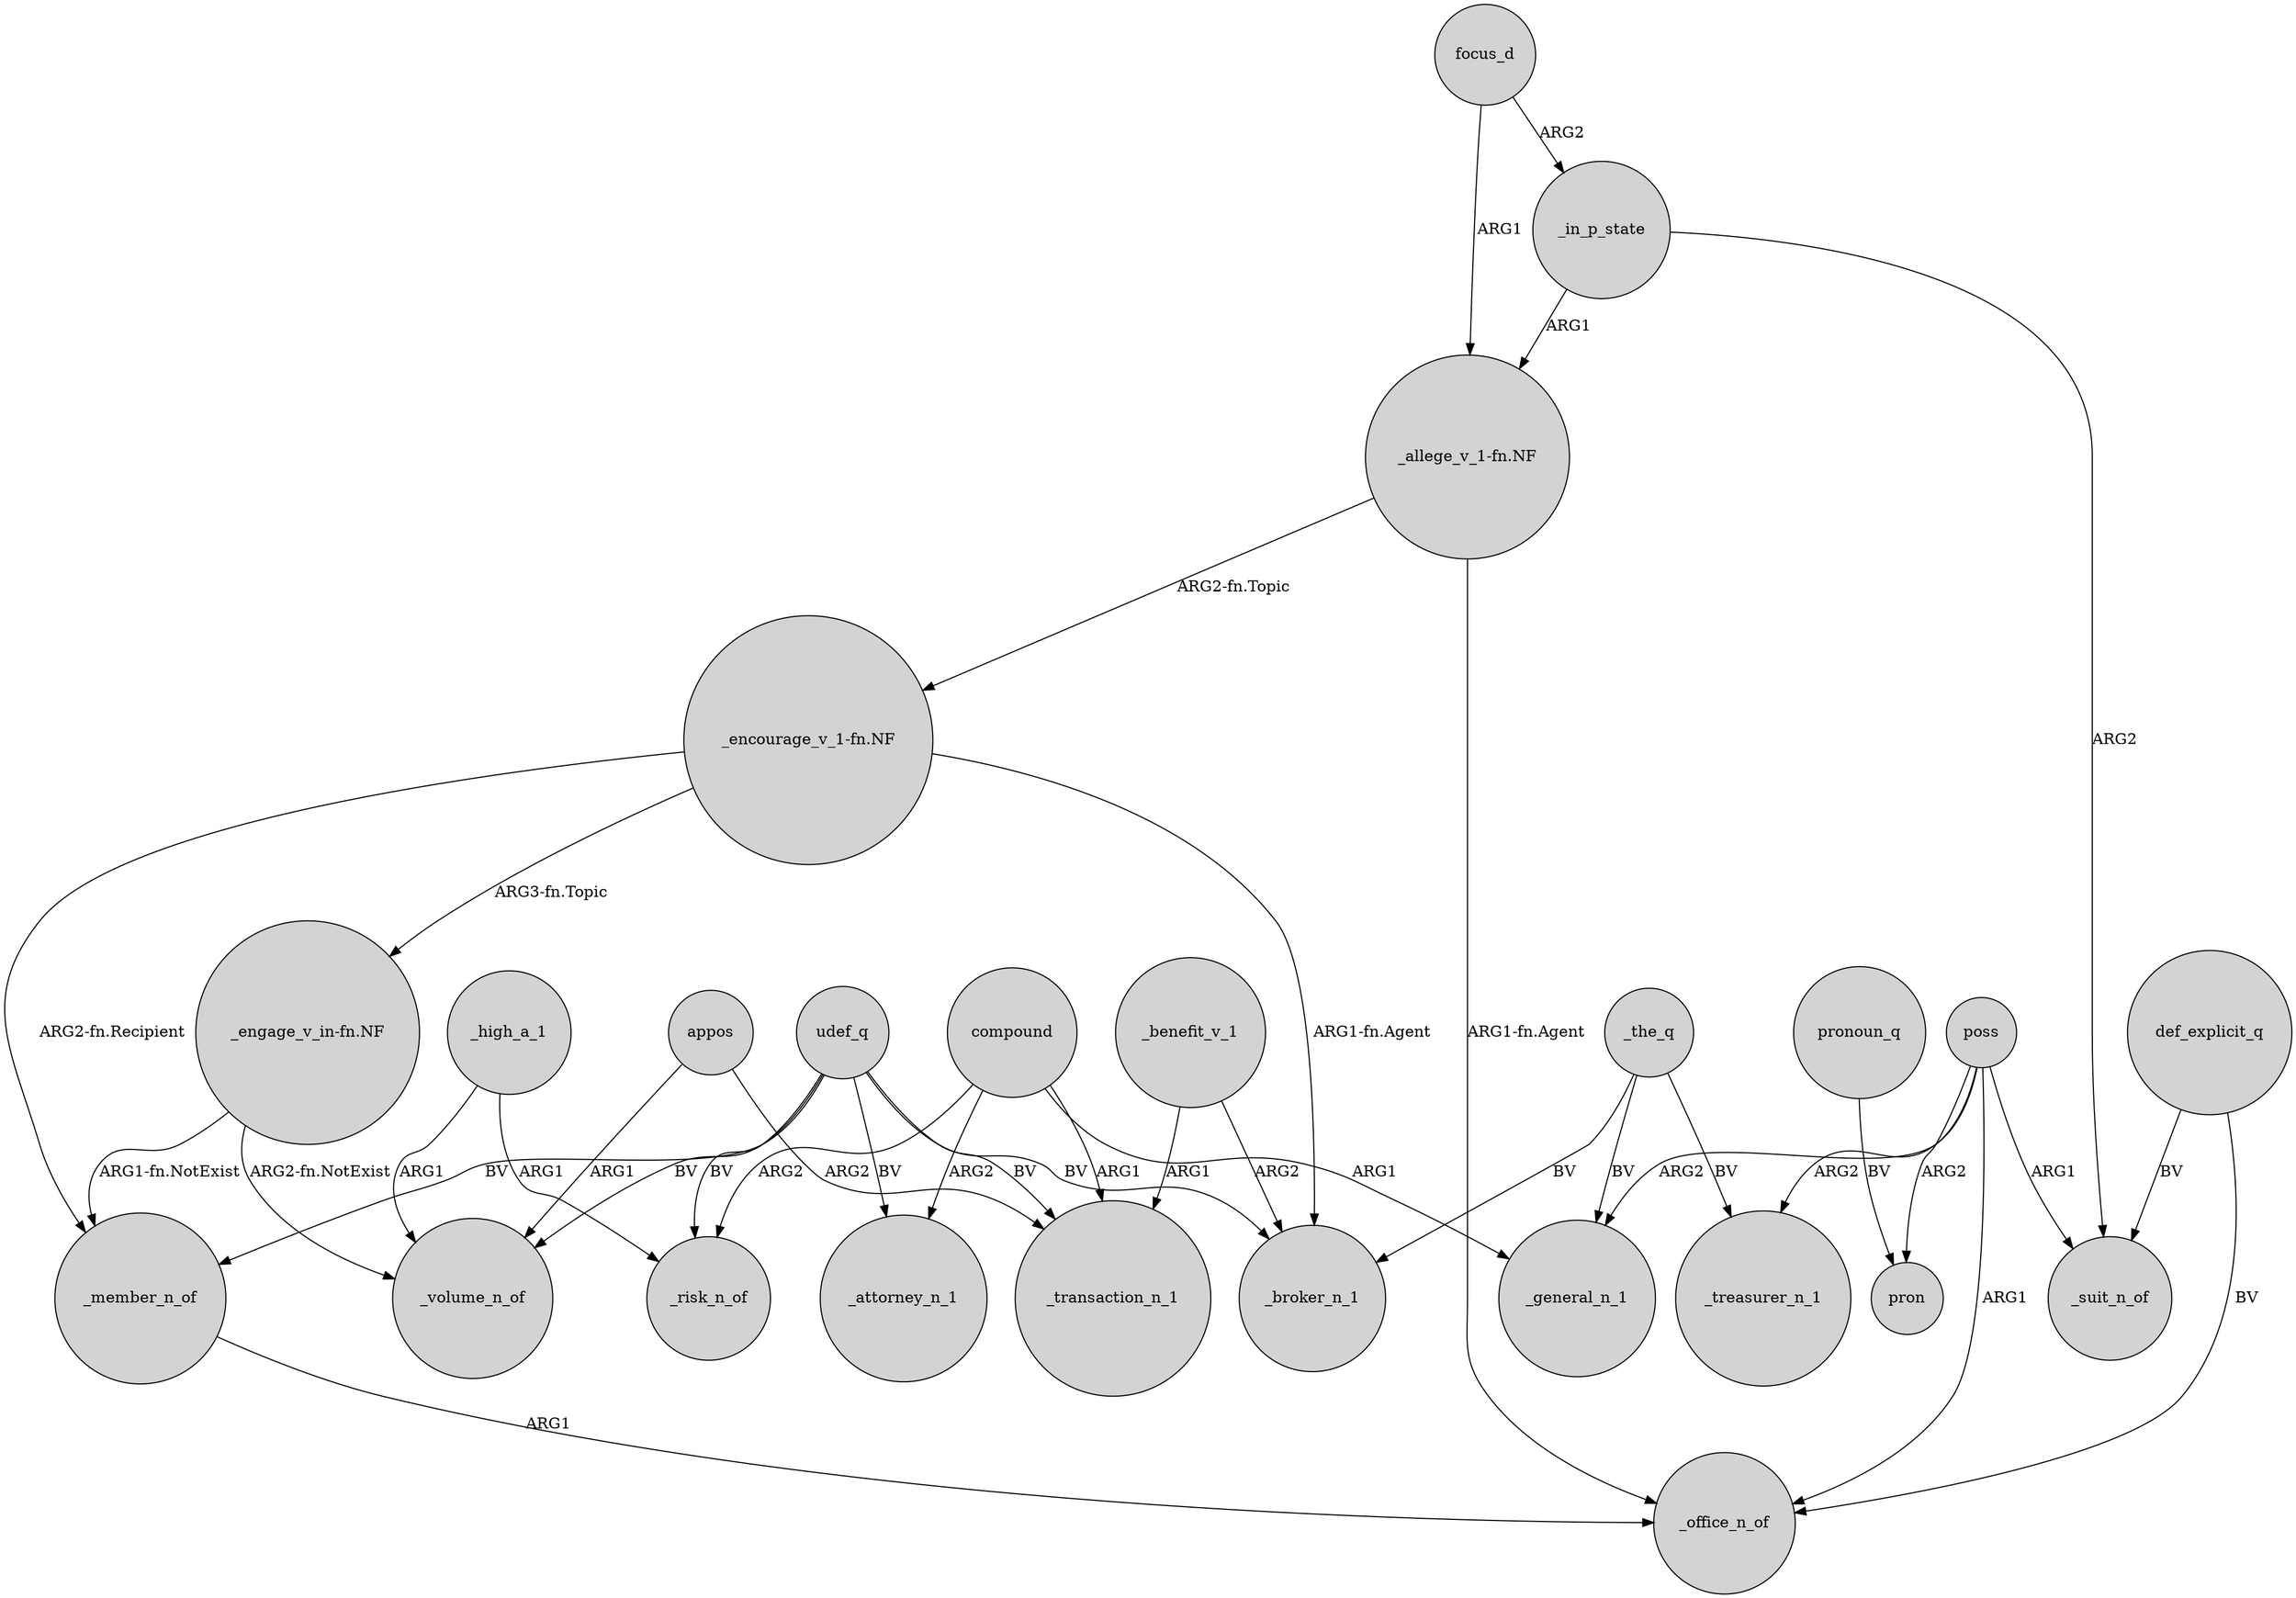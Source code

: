 digraph {
	node [shape=circle style=filled]
	"_encourage_v_1-fn.NF" -> "_engage_v_in-fn.NF" [label="ARG3-fn.Topic"]
	"_engage_v_in-fn.NF" -> _volume_n_of [label="ARG2-fn.NotExist"]
	udef_q -> _risk_n_of [label=BV]
	_high_a_1 -> _risk_n_of [label=ARG1]
	_member_n_of -> _office_n_of [label=ARG1]
	poss -> pron [label=ARG2]
	_the_q -> _general_n_1 [label=BV]
	def_explicit_q -> _office_n_of [label=BV]
	focus_d -> _in_p_state [label=ARG2]
	udef_q -> _volume_n_of [label=BV]
	compound -> _risk_n_of [label=ARG2]
	compound -> _attorney_n_1 [label=ARG2]
	appos -> _volume_n_of [label=ARG1]
	def_explicit_q -> _suit_n_of [label=BV]
	_in_p_state -> _suit_n_of [label=ARG2]
	pronoun_q -> pron [label=BV]
	appos -> _transaction_n_1 [label=ARG2]
	udef_q -> _attorney_n_1 [label=BV]
	focus_d -> "_allege_v_1-fn.NF" [label=ARG1]
	_the_q -> _treasurer_n_1 [label=BV]
	poss -> _suit_n_of [label=ARG1]
	udef_q -> _member_n_of [label=BV]
	poss -> _treasurer_n_1 [label=ARG2]
	udef_q -> _transaction_n_1 [label=BV]
	poss -> _office_n_of [label=ARG1]
	poss -> _general_n_1 [label=ARG2]
	_high_a_1 -> _volume_n_of [label=ARG1]
	"_engage_v_in-fn.NF" -> _member_n_of [label="ARG1-fn.NotExist"]
	compound -> _transaction_n_1 [label=ARG1]
	"_encourage_v_1-fn.NF" -> _broker_n_1 [label="ARG1-fn.Agent"]
	"_encourage_v_1-fn.NF" -> _member_n_of [label="ARG2-fn.Recipient"]
	compound -> _general_n_1 [label=ARG1]
	"_allege_v_1-fn.NF" -> "_encourage_v_1-fn.NF" [label="ARG2-fn.Topic"]
	_the_q -> _broker_n_1 [label=BV]
	_in_p_state -> "_allege_v_1-fn.NF" [label=ARG1]
	udef_q -> _broker_n_1 [label=BV]
	_benefit_v_1 -> _transaction_n_1 [label=ARG1]
	_benefit_v_1 -> _broker_n_1 [label=ARG2]
	"_allege_v_1-fn.NF" -> _office_n_of [label="ARG1-fn.Agent"]
}
